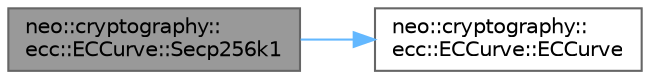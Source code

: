 digraph "neo::cryptography::ecc::ECCurve::Secp256k1"
{
 // LATEX_PDF_SIZE
  bgcolor="transparent";
  edge [fontname=Helvetica,fontsize=10,labelfontname=Helvetica,labelfontsize=10];
  node [fontname=Helvetica,fontsize=10,shape=box,height=0.2,width=0.4];
  rankdir="LR";
  Node1 [id="Node000001",label="neo::cryptography::\lecc::ECCurve::Secp256k1",height=0.2,width=0.4,color="gray40", fillcolor="grey60", style="filled", fontcolor="black",tooltip="Get the secp256k1 curve."];
  Node1 -> Node2 [id="edge1_Node000001_Node000002",color="steelblue1",style="solid",tooltip=" "];
  Node2 [id="Node000002",label="neo::cryptography::\lecc::ECCurve::ECCurve",height=0.2,width=0.4,color="grey40", fillcolor="white", style="filled",URL="$classneo_1_1cryptography_1_1ecc_1_1_e_c_curve.html#a47e949a368c40a15ffadcce717ad81c9",tooltip="Constructor with curve parameters."];
}

